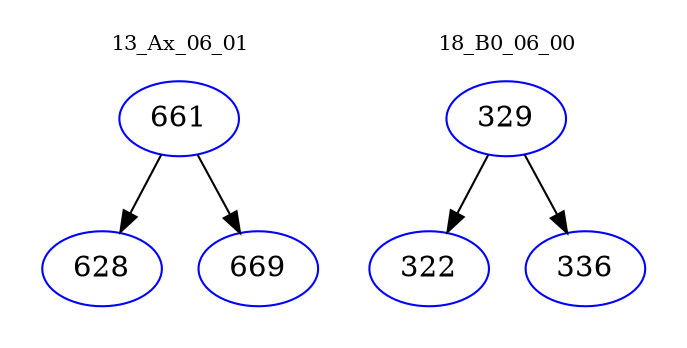 digraph{
subgraph cluster_0 {
color = white
label = "13_Ax_06_01";
fontsize=10;
T0_661 [label="661", color="blue"]
T0_661 -> T0_628 [color="black"]
T0_628 [label="628", color="blue"]
T0_661 -> T0_669 [color="black"]
T0_669 [label="669", color="blue"]
}
subgraph cluster_1 {
color = white
label = "18_B0_06_00";
fontsize=10;
T1_329 [label="329", color="blue"]
T1_329 -> T1_322 [color="black"]
T1_322 [label="322", color="blue"]
T1_329 -> T1_336 [color="black"]
T1_336 [label="336", color="blue"]
}
}
